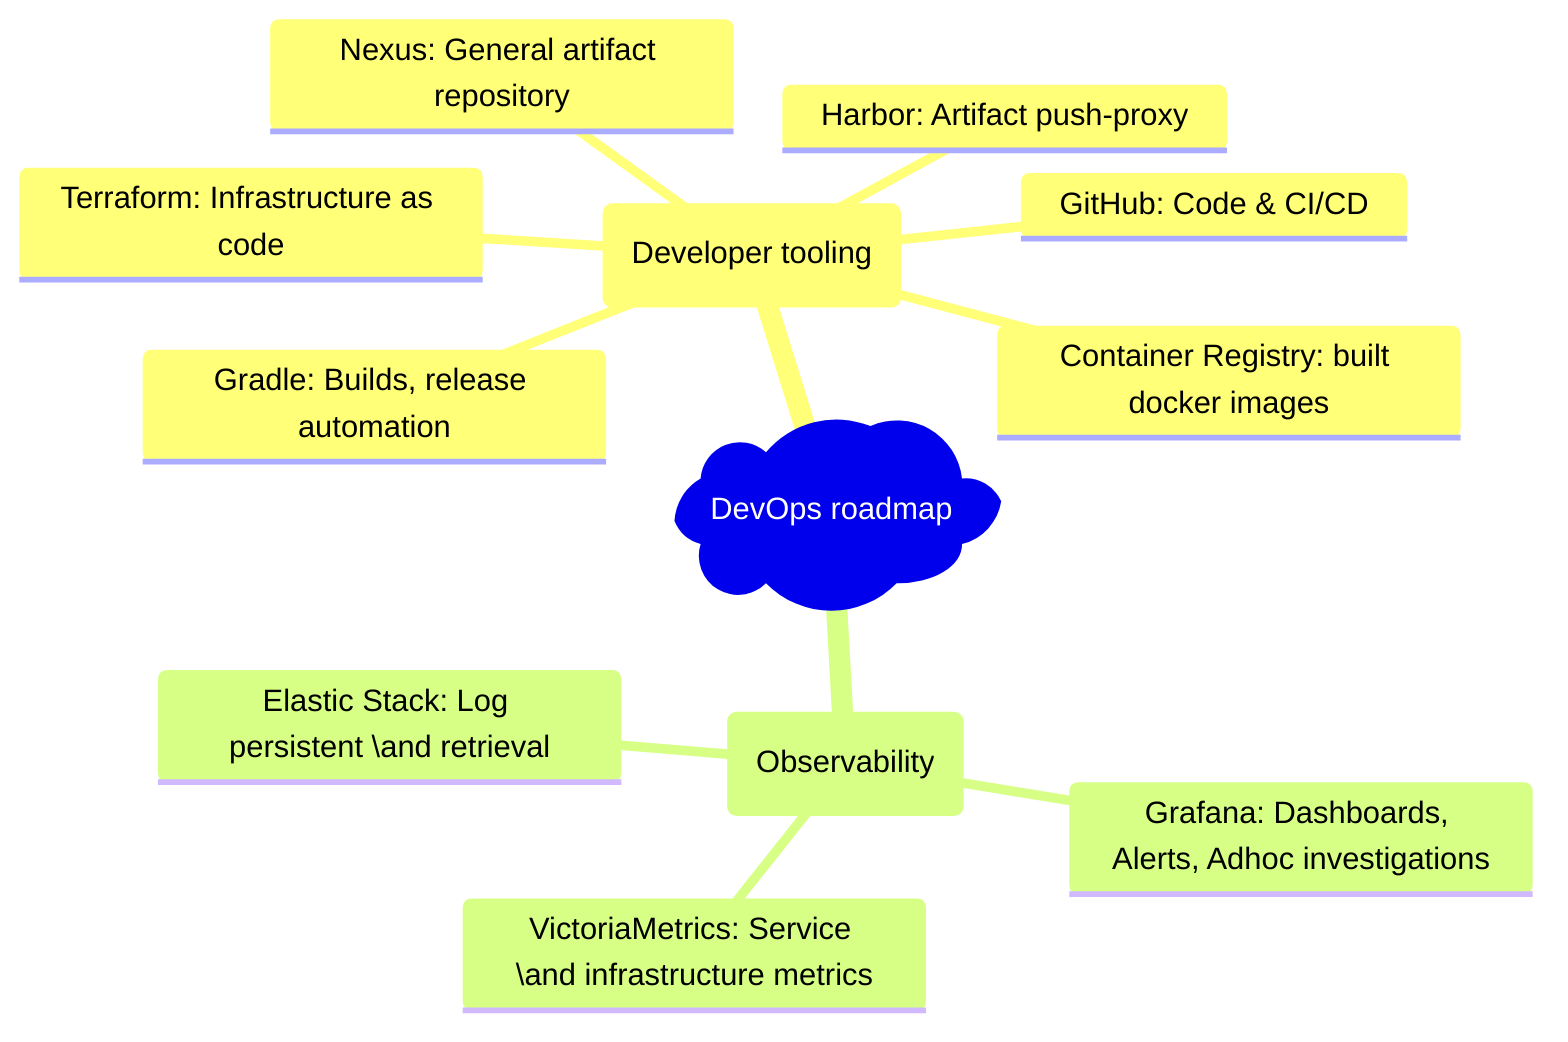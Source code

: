mindmap
root(DevOps roadmap))
  (Developer tooling)
    ::icon(fa-brands fa-github)
        GitHub: Code & CI/CD
        Terraform: Infrastructure as code
        Gradle: Builds, release automation
        Harbor: Artifact push-proxy
        Nexus: General artifact repository
        Container Registry: built docker images
  (Observability)
        Grafana: Dashboards, Alerts, Adhoc investigations
        VictoriaMetrics: Service \and infrastructure metrics
        Elastic Stack: Log persistent \and retrieval